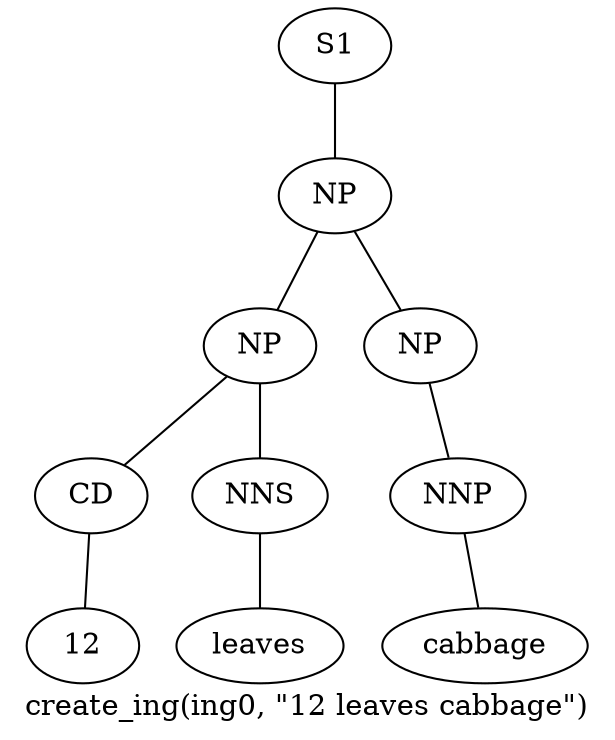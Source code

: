 graph SyntaxGraph {
	label = "create_ing(ing0, \"12 leaves cabbage\")";
	Node0 [label="S1"];
	Node1 [label="NP"];
	Node2 [label="NP"];
	Node3 [label="CD"];
	Node4 [label="12"];
	Node5 [label="NNS"];
	Node6 [label="leaves"];
	Node7 [label="NP"];
	Node8 [label="NNP"];
	Node9 [label="cabbage"];

	Node0 -- Node1;
	Node1 -- Node2;
	Node1 -- Node7;
	Node2 -- Node3;
	Node2 -- Node5;
	Node3 -- Node4;
	Node5 -- Node6;
	Node7 -- Node8;
	Node8 -- Node9;
}